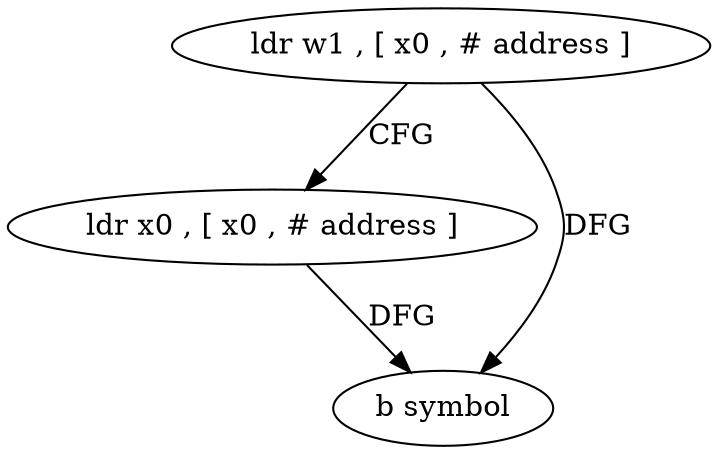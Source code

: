 digraph "func" {
"85728" [label = "ldr w1 , [ x0 , # address ]" ]
"85732" [label = "ldr x0 , [ x0 , # address ]" ]
"85736" [label = "b symbol" ]
"85728" -> "85732" [ label = "CFG" ]
"85728" -> "85736" [ label = "DFG" ]
"85732" -> "85736" [ label = "DFG" ]
}
